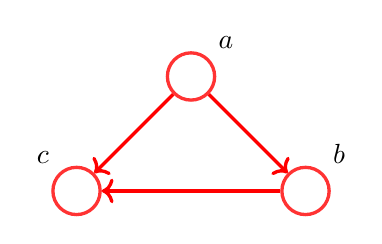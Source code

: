 \begin{tikzpicture}[
latentnode/.style={circle, draw=red!80, minimum size=6mm, very thick},
observednode/.style={circle, draw=red!80, fill=cyan!60, minimum size=6mm, very thick},
]

% Defining the nodes
\node[latentnode, label=above right:{$a$}] (a) {};
\node[latentnode, label=above right:{$b$}] (b) [below right=of a] {};
\node[latentnode, label=above left:{$c$}] (c) [below left=of a] {};


% Relationships between latent variables
\draw[->, color=red, very thick] (a) -- (b);
\draw[->, color=red, very thick] (a) -- (c);
\draw[->, color=red, very thick] (b) -- (c);

\end{tikzpicture}